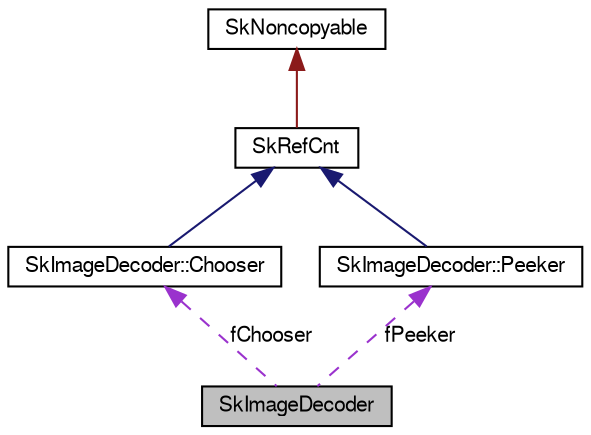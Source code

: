 digraph G
{
  edge [fontname="FreeSans",fontsize="10",labelfontname="FreeSans",labelfontsize="10"];
  node [fontname="FreeSans",fontsize="10",shape=record];
  Node1 [label="SkImageDecoder",height=0.2,width=0.4,color="black", fillcolor="grey75", style="filled" fontcolor="black"];
  Node2 -> Node1 [dir=back,color="darkorchid3",fontsize="10",style="dashed",label="fChooser",fontname="FreeSans"];
  Node2 [label="SkImageDecoder::Chooser",height=0.2,width=0.4,color="black", fillcolor="white", style="filled",URL="$class_sk_image_decoder_1_1_chooser.html"];
  Node3 -> Node2 [dir=back,color="midnightblue",fontsize="10",style="solid",fontname="FreeSans"];
  Node3 [label="SkRefCnt",height=0.2,width=0.4,color="black", fillcolor="white", style="filled",URL="$class_sk_ref_cnt.html"];
  Node4 -> Node3 [dir=back,color="firebrick4",fontsize="10",style="solid",fontname="FreeSans"];
  Node4 [label="SkNoncopyable",height=0.2,width=0.4,color="black", fillcolor="white", style="filled",URL="$class_sk_noncopyable.html"];
  Node5 -> Node1 [dir=back,color="darkorchid3",fontsize="10",style="dashed",label="fPeeker",fontname="FreeSans"];
  Node5 [label="SkImageDecoder::Peeker",height=0.2,width=0.4,color="black", fillcolor="white", style="filled",URL="$class_sk_image_decoder_1_1_peeker.html"];
  Node3 -> Node5 [dir=back,color="midnightblue",fontsize="10",style="solid",fontname="FreeSans"];
}
